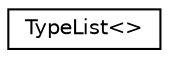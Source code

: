 digraph "Graphical Class Hierarchy"
{
  edge [fontname="Helvetica",fontsize="10",labelfontname="Helvetica",labelfontsize="10"];
  node [fontname="Helvetica",fontsize="10",shape=record];
  rankdir="LR";
  Node0 [label="TypeList\<\>",height=0.2,width=0.4,color="black", fillcolor="white", style="filled",URL="$struct_type_list_3_4.html"];
}
